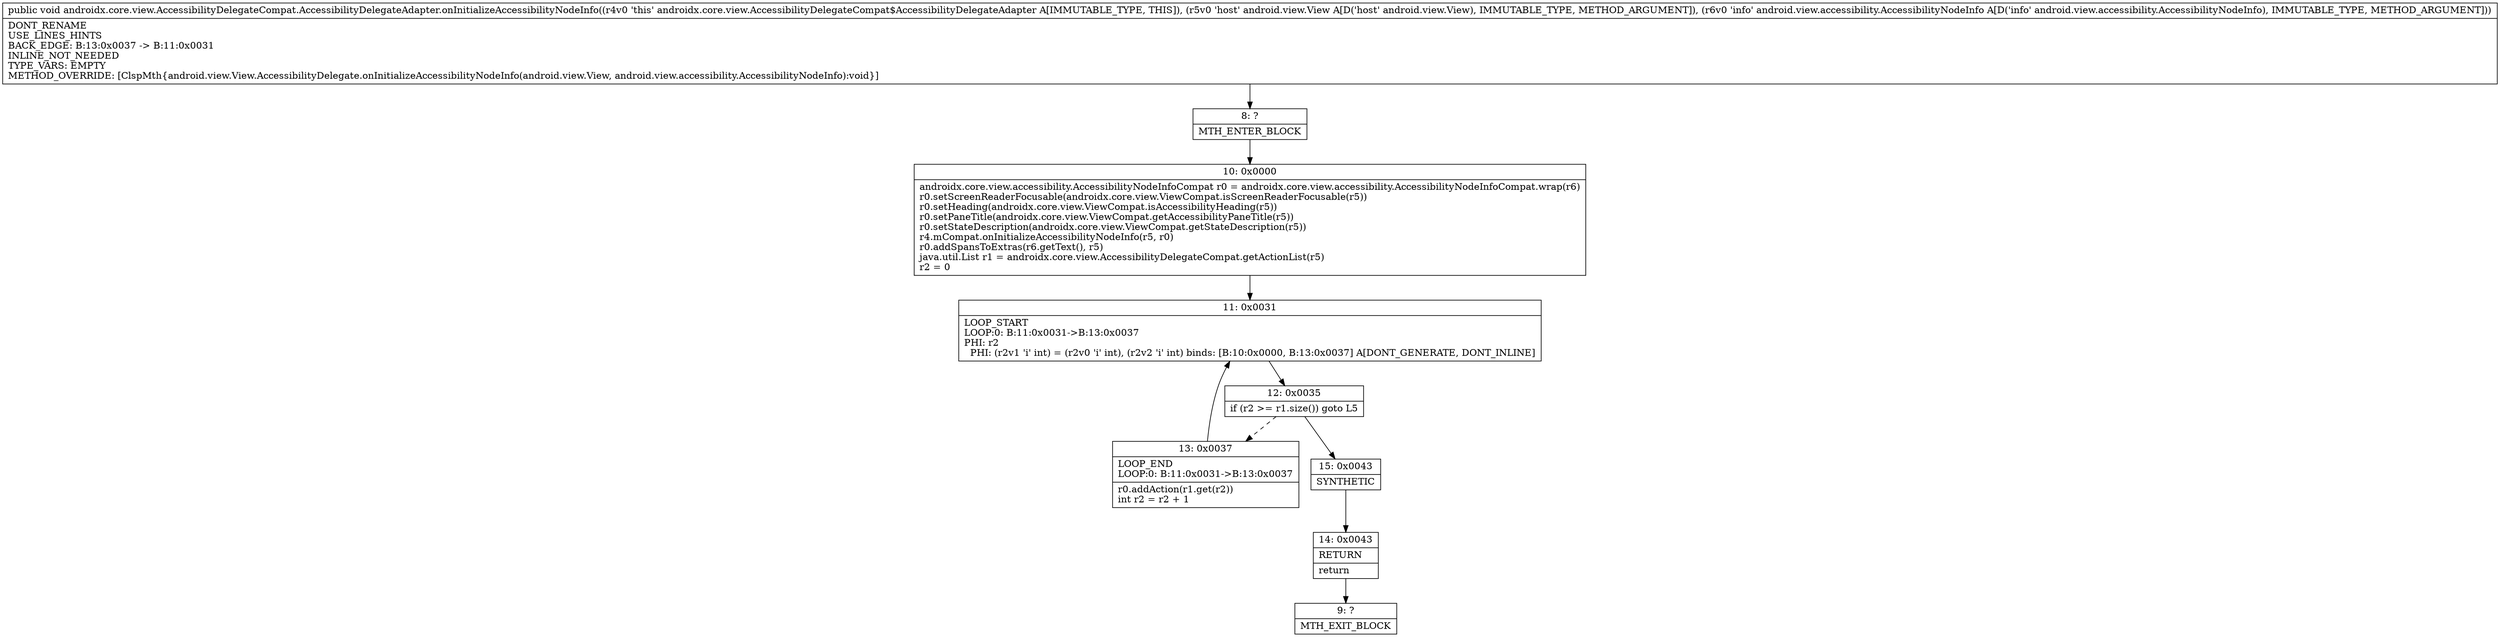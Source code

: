 digraph "CFG forandroidx.core.view.AccessibilityDelegateCompat.AccessibilityDelegateAdapter.onInitializeAccessibilityNodeInfo(Landroid\/view\/View;Landroid\/view\/accessibility\/AccessibilityNodeInfo;)V" {
Node_8 [shape=record,label="{8\:\ ?|MTH_ENTER_BLOCK\l}"];
Node_10 [shape=record,label="{10\:\ 0x0000|androidx.core.view.accessibility.AccessibilityNodeInfoCompat r0 = androidx.core.view.accessibility.AccessibilityNodeInfoCompat.wrap(r6)\lr0.setScreenReaderFocusable(androidx.core.view.ViewCompat.isScreenReaderFocusable(r5))\lr0.setHeading(androidx.core.view.ViewCompat.isAccessibilityHeading(r5))\lr0.setPaneTitle(androidx.core.view.ViewCompat.getAccessibilityPaneTitle(r5))\lr0.setStateDescription(androidx.core.view.ViewCompat.getStateDescription(r5))\lr4.mCompat.onInitializeAccessibilityNodeInfo(r5, r0)\lr0.addSpansToExtras(r6.getText(), r5)\ljava.util.List r1 = androidx.core.view.AccessibilityDelegateCompat.getActionList(r5)\lr2 = 0\l}"];
Node_11 [shape=record,label="{11\:\ 0x0031|LOOP_START\lLOOP:0: B:11:0x0031\-\>B:13:0x0037\lPHI: r2 \l  PHI: (r2v1 'i' int) = (r2v0 'i' int), (r2v2 'i' int) binds: [B:10:0x0000, B:13:0x0037] A[DONT_GENERATE, DONT_INLINE]\l}"];
Node_12 [shape=record,label="{12\:\ 0x0035|if (r2 \>= r1.size()) goto L5\l}"];
Node_13 [shape=record,label="{13\:\ 0x0037|LOOP_END\lLOOP:0: B:11:0x0031\-\>B:13:0x0037\l|r0.addAction(r1.get(r2))\lint r2 = r2 + 1\l}"];
Node_15 [shape=record,label="{15\:\ 0x0043|SYNTHETIC\l}"];
Node_14 [shape=record,label="{14\:\ 0x0043|RETURN\l|return\l}"];
Node_9 [shape=record,label="{9\:\ ?|MTH_EXIT_BLOCK\l}"];
MethodNode[shape=record,label="{public void androidx.core.view.AccessibilityDelegateCompat.AccessibilityDelegateAdapter.onInitializeAccessibilityNodeInfo((r4v0 'this' androidx.core.view.AccessibilityDelegateCompat$AccessibilityDelegateAdapter A[IMMUTABLE_TYPE, THIS]), (r5v0 'host' android.view.View A[D('host' android.view.View), IMMUTABLE_TYPE, METHOD_ARGUMENT]), (r6v0 'info' android.view.accessibility.AccessibilityNodeInfo A[D('info' android.view.accessibility.AccessibilityNodeInfo), IMMUTABLE_TYPE, METHOD_ARGUMENT]))  | DONT_RENAME\lUSE_LINES_HINTS\lBACK_EDGE: B:13:0x0037 \-\> B:11:0x0031\lINLINE_NOT_NEEDED\lTYPE_VARS: EMPTY\lMETHOD_OVERRIDE: [ClspMth\{android.view.View.AccessibilityDelegate.onInitializeAccessibilityNodeInfo(android.view.View, android.view.accessibility.AccessibilityNodeInfo):void\}]\l}"];
MethodNode -> Node_8;Node_8 -> Node_10;
Node_10 -> Node_11;
Node_11 -> Node_12;
Node_12 -> Node_13[style=dashed];
Node_12 -> Node_15;
Node_13 -> Node_11;
Node_15 -> Node_14;
Node_14 -> Node_9;
}

